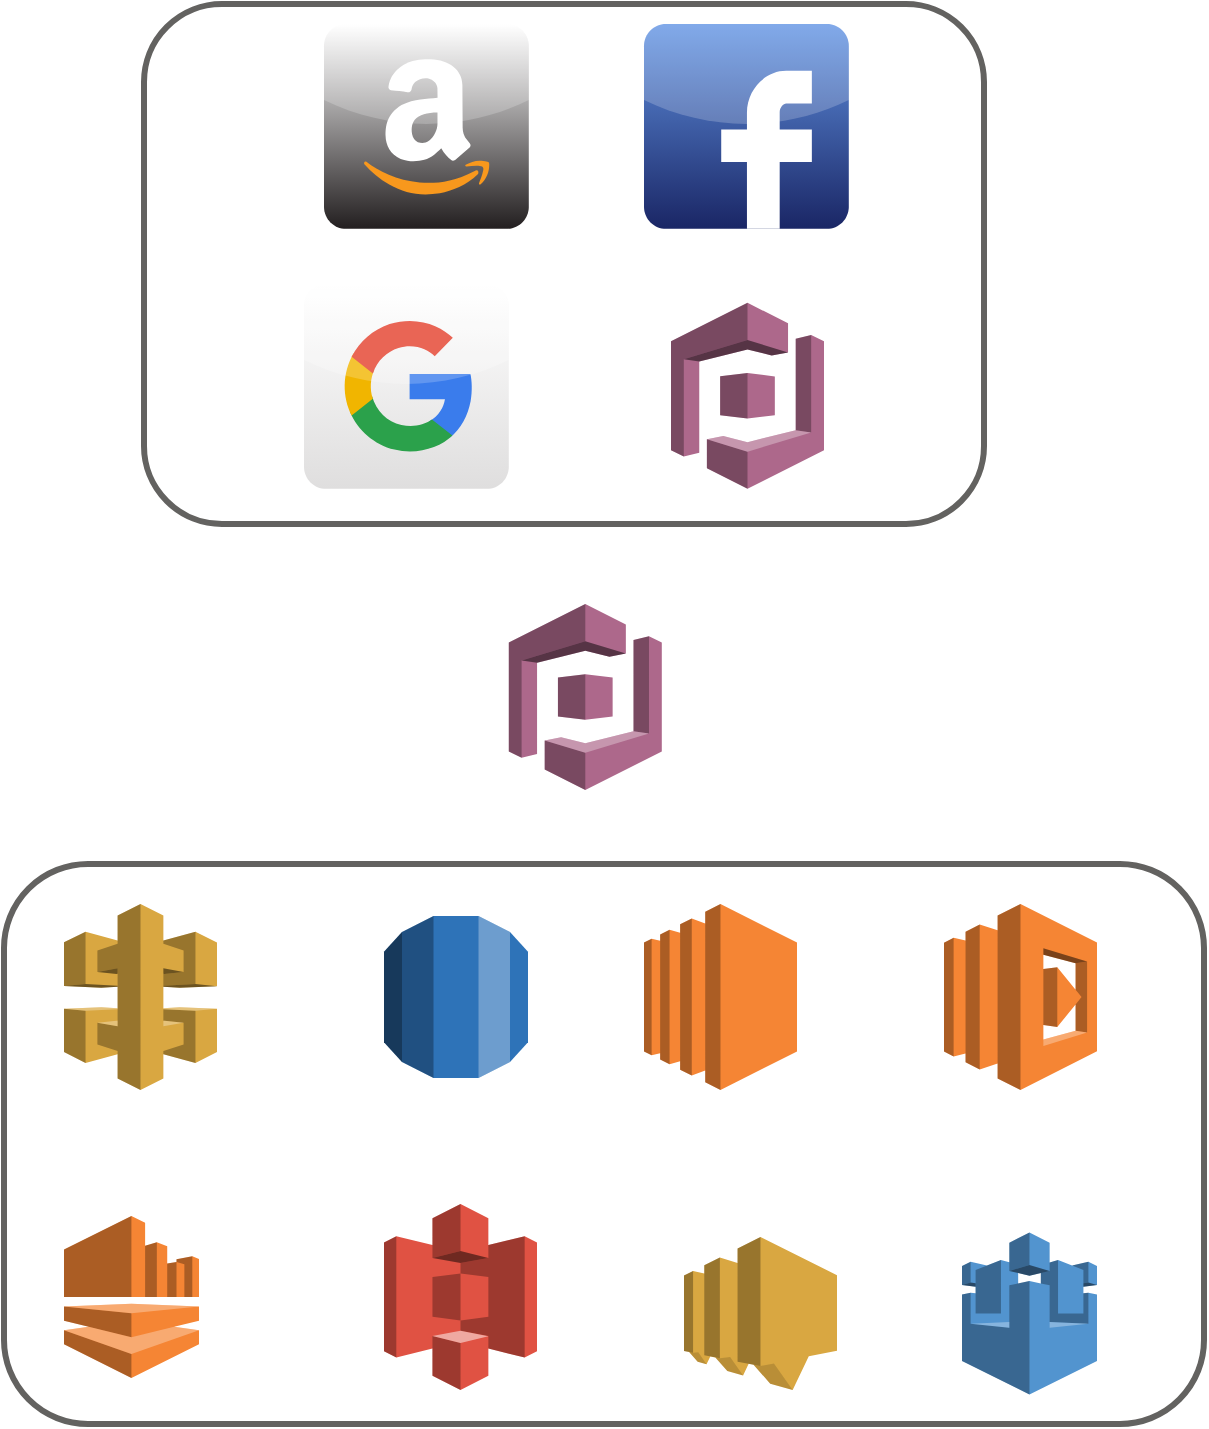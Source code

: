 <mxfile version="12.9.9" type="device"><diagram id="NvpqJBKRmjGPZKzPypbm" name="Page-1"><mxGraphModel dx="2680" dy="781" grid="1" gridSize="10" guides="1" tooltips="1" connect="1" arrows="1" fold="1" page="1" pageScale="1" pageWidth="1654" pageHeight="1169" math="0" shadow="0"><root><mxCell id="0"/><mxCell id="1" parent="0"/><mxCell id="MUY71AIxzCRUjd8wj3wI-45" value="" style="rounded=1;whiteSpace=wrap;html=1;shadow=0;strokeColor=#636260;strokeWidth=3;" vertex="1" parent="1"><mxGeometry x="70" y="30" width="420" height="260" as="geometry"/></mxCell><mxCell id="MUY71AIxzCRUjd8wj3wI-46" value="" style="rounded=1;whiteSpace=wrap;html=1;shadow=0;strokeColor=#636260;strokeWidth=3;" vertex="1" parent="1"><mxGeometry y="460" width="600" height="280" as="geometry"/></mxCell><mxCell id="MUY71AIxzCRUjd8wj3wI-29" value="" style="dashed=0;outlineConnect=0;html=1;align=center;labelPosition=center;verticalLabelPosition=bottom;verticalAlign=top;shape=mxgraph.webicons.amazon_2;gradientColor=#231F20;shadow=0;strokeColor=#636260;strokeWidth=3;" vertex="1" parent="1"><mxGeometry x="160" y="40" width="102.4" height="102.4" as="geometry"/></mxCell><mxCell id="MUY71AIxzCRUjd8wj3wI-30" value="" style="dashed=0;outlineConnect=0;html=1;align=center;labelPosition=center;verticalLabelPosition=bottom;verticalAlign=top;shape=mxgraph.webicons.facebook;fillColor=#6294E4;gradientColor=#1A2665;shadow=0;strokeColor=#636260;strokeWidth=3;" vertex="1" parent="1"><mxGeometry x="320" y="40" width="102.4" height="102.4" as="geometry"/></mxCell><mxCell id="MUY71AIxzCRUjd8wj3wI-31" value="" style="dashed=0;outlineConnect=0;html=1;align=center;labelPosition=center;verticalLabelPosition=bottom;verticalAlign=top;shape=mxgraph.webicons.google;gradientColor=#DFDEDE;shadow=0;strokeColor=#636260;strokeWidth=3;" vertex="1" parent="1"><mxGeometry x="150" y="170" width="102.4" height="102.4" as="geometry"/></mxCell><mxCell id="MUY71AIxzCRUjd8wj3wI-32" value="" style="outlineConnect=0;dashed=0;verticalLabelPosition=bottom;verticalAlign=top;align=center;html=1;shape=mxgraph.aws3.cognito;fillColor=#AD688B;gradientColor=none;shadow=0;strokeColor=#636260;strokeWidth=3;" vertex="1" parent="1"><mxGeometry x="333.5" y="179.4" width="76.5" height="93" as="geometry"/></mxCell><mxCell id="MUY71AIxzCRUjd8wj3wI-33" value="" style="outlineConnect=0;dashed=0;verticalLabelPosition=bottom;verticalAlign=top;align=center;html=1;shape=mxgraph.aws3.cognito;fillColor=#AD688B;gradientColor=none;shadow=0;strokeColor=#636260;strokeWidth=3;" vertex="1" parent="1"><mxGeometry x="252.4" y="330" width="76.5" height="93" as="geometry"/></mxCell><mxCell id="MUY71AIxzCRUjd8wj3wI-37" value="" style="outlineConnect=0;dashed=0;verticalLabelPosition=bottom;verticalAlign=top;align=center;html=1;shape=mxgraph.aws3.ec2;fillColor=#F58534;gradientColor=none;shadow=0;strokeColor=#636260;strokeWidth=3;" vertex="1" parent="1"><mxGeometry x="320" y="480" width="76.5" height="93" as="geometry"/></mxCell><mxCell id="MUY71AIxzCRUjd8wj3wI-38" value="" style="outlineConnect=0;dashed=0;verticalLabelPosition=bottom;verticalAlign=top;align=center;html=1;shape=mxgraph.aws3.lambda;fillColor=#F58534;gradientColor=none;shadow=0;strokeColor=#636260;strokeWidth=3;" vertex="1" parent="1"><mxGeometry x="470" y="480" width="76.5" height="93" as="geometry"/></mxCell><mxCell id="MUY71AIxzCRUjd8wj3wI-39" value="" style="outlineConnect=0;dashed=0;verticalLabelPosition=bottom;verticalAlign=top;align=center;html=1;shape=mxgraph.aws3.rds;fillColor=#2E73B8;gradientColor=none;shadow=0;strokeColor=#636260;strokeWidth=3;" vertex="1" parent="1"><mxGeometry x="190" y="486" width="72" height="81" as="geometry"/></mxCell><mxCell id="MUY71AIxzCRUjd8wj3wI-40" value="" style="outlineConnect=0;dashed=0;verticalLabelPosition=bottom;verticalAlign=top;align=center;html=1;shape=mxgraph.aws3.api_gateway;fillColor=#D9A741;gradientColor=none;shadow=0;strokeColor=#636260;strokeWidth=3;" vertex="1" parent="1"><mxGeometry x="30" y="480" width="76.5" height="93" as="geometry"/></mxCell><mxCell id="MUY71AIxzCRUjd8wj3wI-41" value="" style="outlineConnect=0;dashed=0;verticalLabelPosition=bottom;verticalAlign=top;align=center;html=1;shape=mxgraph.aws3.sns;fillColor=#D9A741;gradientColor=none;shadow=0;strokeColor=#636260;strokeWidth=3;" vertex="1" parent="1"><mxGeometry x="340" y="646.5" width="76.5" height="76.5" as="geometry"/></mxCell><mxCell id="MUY71AIxzCRUjd8wj3wI-42" value="" style="outlineConnect=0;dashed=0;verticalLabelPosition=bottom;verticalAlign=top;align=center;html=1;shape=mxgraph.aws3.kinesis;fillColor=#F58534;gradientColor=none;shadow=0;strokeColor=#636260;strokeWidth=3;" vertex="1" parent="1"><mxGeometry x="30" y="636" width="67.5" height="81" as="geometry"/></mxCell><mxCell id="MUY71AIxzCRUjd8wj3wI-43" value="" style="outlineConnect=0;dashed=0;verticalLabelPosition=bottom;verticalAlign=top;align=center;html=1;shape=mxgraph.aws3.aws_iot;fillColor=#5294CF;gradientColor=none;shadow=0;strokeColor=#636260;strokeWidth=3;" vertex="1" parent="1"><mxGeometry x="479" y="644.25" width="67.5" height="81" as="geometry"/></mxCell><mxCell id="MUY71AIxzCRUjd8wj3wI-44" value="" style="outlineConnect=0;dashed=0;verticalLabelPosition=bottom;verticalAlign=top;align=center;html=1;shape=mxgraph.aws3.s3;fillColor=#E05243;gradientColor=none;shadow=0;strokeColor=#636260;strokeWidth=3;" vertex="1" parent="1"><mxGeometry x="190" y="630" width="76.5" height="93" as="geometry"/></mxCell></root></mxGraphModel></diagram></mxfile>
